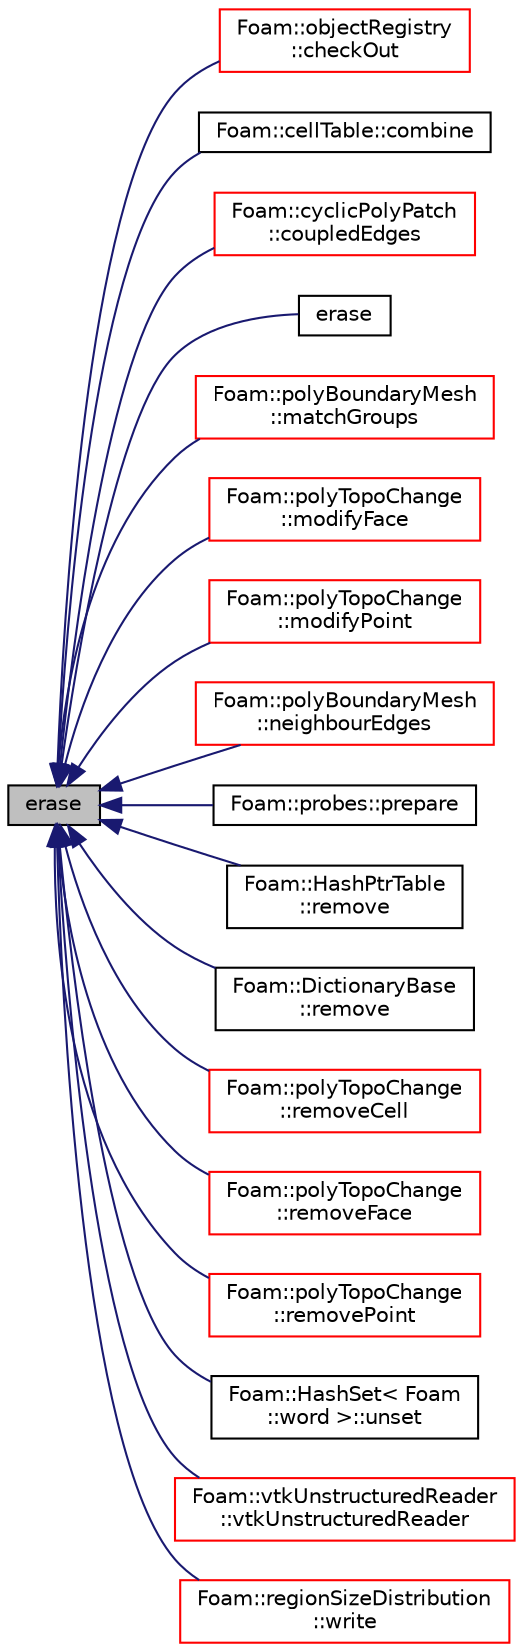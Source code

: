 digraph "erase"
{
  bgcolor="transparent";
  edge [fontname="Helvetica",fontsize="10",labelfontname="Helvetica",labelfontsize="10"];
  node [fontname="Helvetica",fontsize="10",shape=record];
  rankdir="LR";
  Node1 [label="erase",height=0.2,width=0.4,color="black", fillcolor="grey75", style="filled", fontcolor="black"];
  Node1 -> Node2 [dir="back",color="midnightblue",fontsize="10",style="solid",fontname="Helvetica"];
  Node2 [label="Foam::objectRegistry\l::checkOut",height=0.2,width=0.4,color="red",URL="$a01695.html#a4843aa26655bc181841361513e2ac2aa",tooltip="Remove an regIOobject from registry. "];
  Node1 -> Node3 [dir="back",color="midnightblue",fontsize="10",style="solid",fontname="Helvetica"];
  Node3 [label="Foam::cellTable::combine",height=0.2,width=0.4,color="black",URL="$a00240.html#a8f772dc348dc8f16911640a1c4157cb2",tooltip="Combine tableIds together. "];
  Node1 -> Node4 [dir="back",color="midnightblue",fontsize="10",style="solid",fontname="Helvetica"];
  Node4 [label="Foam::cyclicPolyPatch\l::coupledEdges",height=0.2,width=0.4,color="red",URL="$a00486.html#aeb3422aeee49268307deb477d32dc2d3",tooltip="Return connected edges (from patch local to neighbour patch local). "];
  Node1 -> Node5 [dir="back",color="midnightblue",fontsize="10",style="solid",fontname="Helvetica"];
  Node5 [label="erase",height=0.2,width=0.4,color="black",URL="$a00987.html#a8e65612bac392fd1c76ad94bbbaf7d0b",tooltip="Erase a hashedEntry specified by the given key. "];
  Node1 -> Node6 [dir="back",color="midnightblue",fontsize="10",style="solid",fontname="Helvetica"];
  Node6 [label="Foam::polyBoundaryMesh\l::matchGroups",height=0.2,width=0.4,color="red",URL="$a01916.html#aeb77e4ba0af6c6a8faab03402a92e43e",tooltip="Match the patches to groups. Returns all the (fully matched) groups. "];
  Node1 -> Node7 [dir="back",color="midnightblue",fontsize="10",style="solid",fontname="Helvetica"];
  Node7 [label="Foam::polyTopoChange\l::modifyFace",height=0.2,width=0.4,color="red",URL="$a01944.html#a2026e0f174dfcd6d26bfd69e577012a2",tooltip="Modify vertices or cell of face. "];
  Node1 -> Node8 [dir="back",color="midnightblue",fontsize="10",style="solid",fontname="Helvetica"];
  Node8 [label="Foam::polyTopoChange\l::modifyPoint",height=0.2,width=0.4,color="red",URL="$a01944.html#ad83e85fd833a84d24f0a29064ed6163d",tooltip="Modify coordinate. "];
  Node1 -> Node9 [dir="back",color="midnightblue",fontsize="10",style="solid",fontname="Helvetica"];
  Node9 [label="Foam::polyBoundaryMesh\l::neighbourEdges",height=0.2,width=0.4,color="red",URL="$a01916.html#a1622aa14f9257dc2d02f4bd0826049e7",tooltip="Per patch the edges on the neighbouring patch. Is for every external. "];
  Node1 -> Node10 [dir="back",color="midnightblue",fontsize="10",style="solid",fontname="Helvetica"];
  Node10 [label="Foam::probes::prepare",height=0.2,width=0.4,color="black",URL="$a01981.html#a5e55cd815681cedddeb894b90ef68173",tooltip="Classify field type and Open/close file streams,. "];
  Node1 -> Node11 [dir="back",color="midnightblue",fontsize="10",style="solid",fontname="Helvetica"];
  Node11 [label="Foam::HashPtrTable\l::remove",height=0.2,width=0.4,color="black",URL="$a00984.html#ae0ff5ad9f41dfc292434f1674777cb57",tooltip="Remove and return the pointer specified by given iterator. "];
  Node1 -> Node12 [dir="back",color="midnightblue",fontsize="10",style="solid",fontname="Helvetica"];
  Node12 [label="Foam::DictionaryBase\l::remove",height=0.2,width=0.4,color="black",URL="$a00526.html#af20344df18685123167b1e960d4b54e4",tooltip="Remove and return entry specified by keyword. "];
  Node1 -> Node13 [dir="back",color="midnightblue",fontsize="10",style="solid",fontname="Helvetica"];
  Node13 [label="Foam::polyTopoChange\l::removeCell",height=0.2,width=0.4,color="red",URL="$a01944.html#acf9e473b5df98a1b8ac08a32301b575c",tooltip="Remove/merge cell. "];
  Node1 -> Node14 [dir="back",color="midnightblue",fontsize="10",style="solid",fontname="Helvetica"];
  Node14 [label="Foam::polyTopoChange\l::removeFace",height=0.2,width=0.4,color="red",URL="$a01944.html#a5045d04a88d2f7bcc35f2ce0e652d168",tooltip="Remove/merge face. "];
  Node1 -> Node15 [dir="back",color="midnightblue",fontsize="10",style="solid",fontname="Helvetica"];
  Node15 [label="Foam::polyTopoChange\l::removePoint",height=0.2,width=0.4,color="red",URL="$a01944.html#a01afb06197fad38def20100780f8aa52",tooltip="Remove/merge point. "];
  Node1 -> Node16 [dir="back",color="midnightblue",fontsize="10",style="solid",fontname="Helvetica"];
  Node16 [label="Foam::HashSet\< Foam\l::word \>::unset",height=0.2,width=0.4,color="black",URL="$a00985.html#a8254423a34c8f5eec22bd695751ca43a",tooltip="Unset the specified key - same as erase. "];
  Node1 -> Node17 [dir="back",color="midnightblue",fontsize="10",style="solid",fontname="Helvetica"];
  Node17 [label="Foam::vtkUnstructuredReader\l::vtkUnstructuredReader",height=0.2,width=0.4,color="red",URL="$a02830.html#a46b4c08a407cacfb19ee3ca393efb807",tooltip="Construct from Istream, read all. "];
  Node1 -> Node18 [dir="back",color="midnightblue",fontsize="10",style="solid",fontname="Helvetica"];
  Node18 [label="Foam::regionSizeDistribution\l::write",height=0.2,width=0.4,color="red",URL="$a02148.html#aac759501cf6c7895a70eecbef0226ae1",tooltip="Calculate the regionSizeDistribution and write. "];
}
